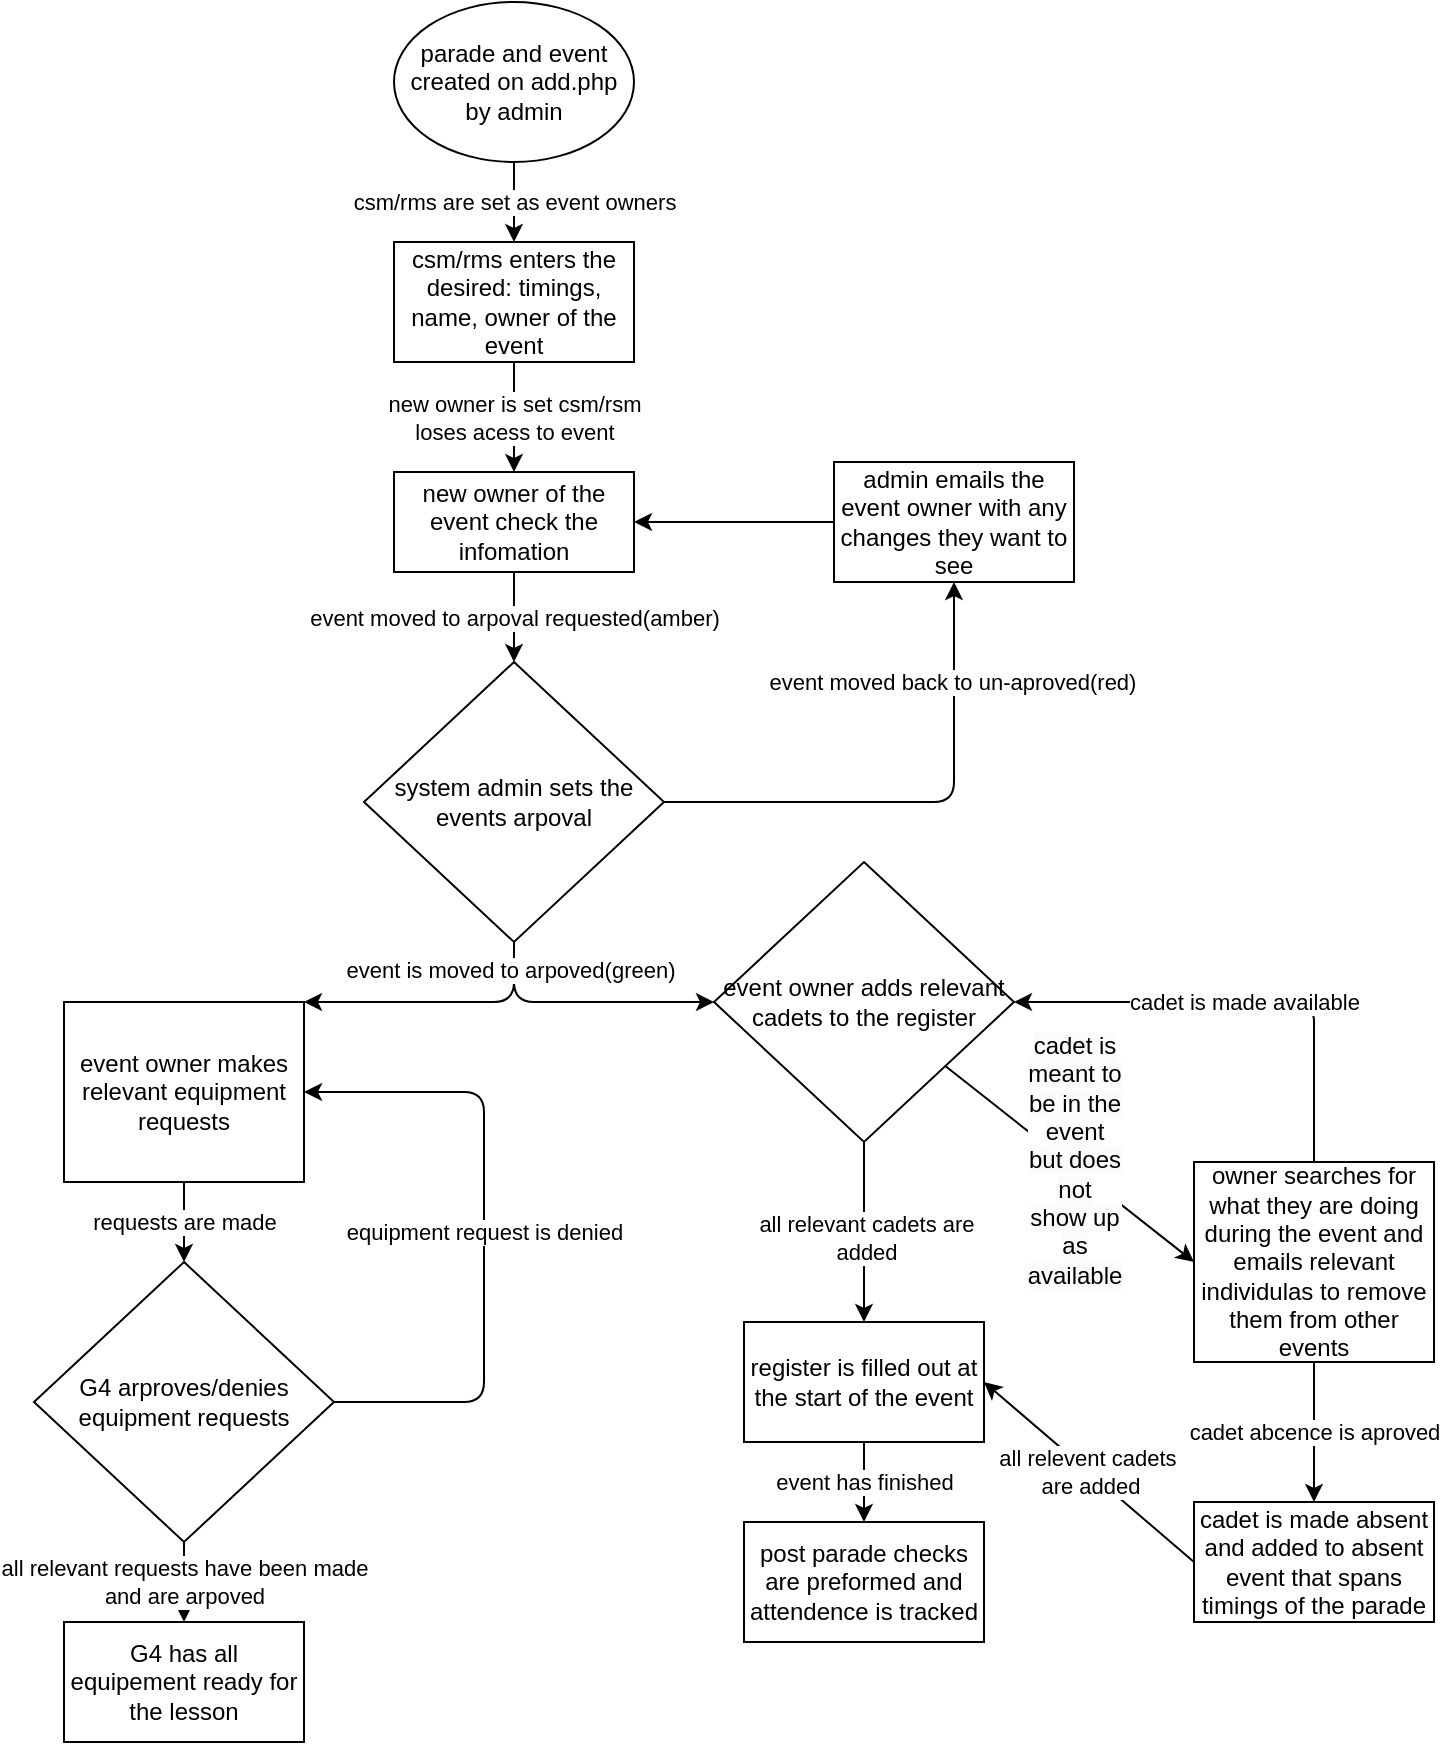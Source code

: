 <mxfile>
    <diagram id="wlMyQfS-WJy0izCqpQ2C" name="Page-1">
        <mxGraphModel dx="1012" dy="764" grid="1" gridSize="10" guides="1" tooltips="1" connect="1" arrows="1" fold="1" page="1" pageScale="1" pageWidth="850" pageHeight="1100" math="0" shadow="0">
            <root>
                <mxCell id="0"/>
                <mxCell id="1" parent="0"/>
                <mxCell id="13" value="csm/rms are set as event owners" style="edgeStyle=none;html=1;" parent="1" source="2" target="3" edge="1">
                    <mxGeometry relative="1" as="geometry"/>
                </mxCell>
                <mxCell id="2" value="parade and event created on add.php by admin" style="ellipse;whiteSpace=wrap;html=1;" parent="1" vertex="1">
                    <mxGeometry x="220" y="40" width="120" height="80" as="geometry"/>
                </mxCell>
                <mxCell id="12" value="&lt;font style=&quot;color: rgb(0, 0, 0);&quot;&gt;new owner is set csm/rsm&lt;/font&gt;&lt;div&gt;&lt;font style=&quot;color: rgb(0, 0, 0);&quot;&gt;loses acess to event&lt;/font&gt;&lt;/div&gt;" style="edgeStyle=none;html=1;" parent="1" source="3" target="4" edge="1">
                    <mxGeometry relative="1" as="geometry"/>
                </mxCell>
                <mxCell id="3" value="csm/rms enters the desired: timings, name, owner of the event" style="rounded=0;whiteSpace=wrap;html=1;" parent="1" vertex="1">
                    <mxGeometry x="220" y="160" width="120" height="60" as="geometry"/>
                </mxCell>
                <mxCell id="11" value="event moved to arpoval requested(amber)" style="edgeStyle=none;html=1;exitX=0.5;exitY=1;exitDx=0;exitDy=0;" parent="1" source="4" target="7" edge="1">
                    <mxGeometry relative="1" as="geometry"/>
                </mxCell>
                <mxCell id="4" value="new owner of the event check the infomation" style="rounded=0;whiteSpace=wrap;html=1;" parent="1" vertex="1">
                    <mxGeometry x="220" y="275" width="120" height="50" as="geometry"/>
                </mxCell>
                <mxCell id="9" value="" style="edgeStyle=none;html=1;entryX=0.5;entryY=1;entryDx=0;entryDy=0;exitX=1;exitY=0.5;exitDx=0;exitDy=0;" parent="1" source="7" target="8" edge="1">
                    <mxGeometry x="0.004" relative="1" as="geometry">
                        <mxPoint x="500" y="440" as="targetPoint"/>
                        <Array as="points">
                            <mxPoint x="500" y="440"/>
                        </Array>
                        <mxPoint as="offset"/>
                    </mxGeometry>
                </mxCell>
                <mxCell id="23" value="&lt;span&gt;&lt;font style=&quot;color: light-dark(rgb(0, 0, 0), rgb(255, 255, 255));&quot;&gt;event moved back to un-aproved(red)&lt;/font&gt;&lt;/span&gt;" style="edgeLabel;html=1;align=center;verticalAlign=middle;resizable=0;points=[];" parent="9" vertex="1" connectable="0">
                    <mxGeometry x="0.608" y="1" relative="1" as="geometry">
                        <mxPoint as="offset"/>
                    </mxGeometry>
                </mxCell>
                <mxCell id="29" style="edgeStyle=none;html=1;entryX=1;entryY=0;entryDx=0;entryDy=0;exitX=0.5;exitY=1;exitDx=0;exitDy=0;" parent="1" source="7" target="14" edge="1">
                    <mxGeometry relative="1" as="geometry">
                        <Array as="points">
                            <mxPoint x="280" y="540"/>
                        </Array>
                    </mxGeometry>
                </mxCell>
                <mxCell id="30" style="edgeStyle=none;html=1;entryX=0;entryY=0;entryDx=0;entryDy=0;exitX=0.5;exitY=1;exitDx=0;exitDy=0;" parent="1" source="7" edge="1">
                    <mxGeometry relative="1" as="geometry">
                        <mxPoint x="380" y="540" as="targetPoint"/>
                        <Array as="points">
                            <mxPoint x="280" y="540"/>
                        </Array>
                    </mxGeometry>
                </mxCell>
                <mxCell id="31" value="&lt;span style=&quot;&quot;&gt;&lt;font style=&quot;color: rgb(0, 0, 0);&quot;&gt;event is moved to arpoved(green)&lt;/font&gt;&lt;/span&gt;" style="edgeLabel;html=1;align=center;verticalAlign=middle;resizable=0;points=[];fontColor=default;" parent="30" vertex="1" connectable="0">
                    <mxGeometry x="-0.785" y="-2" relative="1" as="geometry">
                        <mxPoint as="offset"/>
                    </mxGeometry>
                </mxCell>
                <mxCell id="7" value="system admin sets the events arpoval" style="rhombus;whiteSpace=wrap;html=1;" parent="1" vertex="1">
                    <mxGeometry x="205" y="370" width="150" height="140" as="geometry"/>
                </mxCell>
                <mxCell id="10" style="edgeStyle=none;html=1;" parent="1" source="8" target="4" edge="1">
                    <mxGeometry relative="1" as="geometry"/>
                </mxCell>
                <mxCell id="8" value="admin emails the event owner with any changes they want to see" style="rounded=0;whiteSpace=wrap;html=1;" parent="1" vertex="1">
                    <mxGeometry x="440" y="270" width="120" height="60" as="geometry"/>
                </mxCell>
                <mxCell id="21" value="requests are made" style="edgeStyle=none;html=1;entryX=0.5;entryY=0;entryDx=0;entryDy=0;" parent="1" source="14" target="20" edge="1">
                    <mxGeometry relative="1" as="geometry"/>
                </mxCell>
                <mxCell id="14" value="event owner makes relevant equipment requests" style="rounded=0;whiteSpace=wrap;html=1;" parent="1" vertex="1">
                    <mxGeometry x="55" y="540" width="120" height="90" as="geometry"/>
                </mxCell>
                <mxCell id="22" value="equipment request is denied" style="edgeStyle=none;html=1;entryX=1;entryY=0.5;entryDx=0;entryDy=0;exitX=1;exitY=0.5;exitDx=0;exitDy=0;" parent="1" source="20" target="14" edge="1">
                    <mxGeometry relative="1" as="geometry">
                        <Array as="points">
                            <mxPoint x="265" y="740"/>
                            <mxPoint x="265" y="585"/>
                        </Array>
                    </mxGeometry>
                </mxCell>
                <mxCell id="32" value="&lt;font style=&quot;color: rgb(0, 0, 0);&quot;&gt;all relevant requests have been made&lt;/font&gt;&lt;div&gt;&lt;font style=&quot;color: rgb(0, 0, 0);&quot;&gt;and are arpoved&lt;/font&gt;&lt;/div&gt;" style="edgeStyle=none;html=1;" parent="1" source="20" edge="1">
                    <mxGeometry relative="1" as="geometry">
                        <mxPoint x="115" y="850" as="targetPoint"/>
                        <mxPoint as="offset"/>
                    </mxGeometry>
                </mxCell>
                <mxCell id="20" value="&lt;span&gt;&lt;font style=&quot;color: light-dark(rgb(0, 0, 0), rgb(255, 255, 255));&quot;&gt;G4 arproves/denies equipment requests&lt;/font&gt;&lt;/span&gt;" style="rhombus;whiteSpace=wrap;html=1;" parent="1" vertex="1">
                    <mxGeometry x="40" y="670" width="150" height="140" as="geometry"/>
                </mxCell>
                <mxCell id="33" value="G4 has all equipement ready for the lesson" style="rounded=0;whiteSpace=wrap;html=1;" parent="1" vertex="1">
                    <mxGeometry x="55" y="850" width="120" height="60" as="geometry"/>
                </mxCell>
                <mxCell id="44" value="&lt;span style=&quot;color: rgb(0, 0, 0); font-family: Helvetica; font-size: 12px; font-style: normal; font-variant-ligatures: normal; font-variant-caps: normal; font-weight: 400; letter-spacing: normal; orphans: 2; text-align: center; text-indent: 0px; text-transform: none; widows: 2; word-spacing: 0px; -webkit-text-stroke-width: 0px; white-space: normal; background-color: rgb(251, 251, 251); text-decoration-thickness: initial; text-decoration-style: initial; text-decoration-color: initial; display: inline !important; float: none;&quot;&gt;cadet is meant to be in the event but does not show up as available&lt;/span&gt;" style="edgeStyle=none;html=1;entryX=0;entryY=0.5;entryDx=0;entryDy=0;" parent="1" source="35" target="42" edge="1">
                    <mxGeometry x="0.005" y="3" relative="1" as="geometry">
                        <mxPoint as="offset"/>
                    </mxGeometry>
                </mxCell>
                <mxCell id="46" style="edgeStyle=none;html=1;exitX=0.5;exitY=1;exitDx=0;exitDy=0;entryX=0.5;entryY=0;entryDx=0;entryDy=0;" edge="1" parent="1" source="35" target="47">
                    <mxGeometry relative="1" as="geometry">
                        <mxPoint x="430" y="720" as="targetPoint"/>
                        <mxPoint x="432.996" y="618.13" as="sourcePoint"/>
                    </mxGeometry>
                </mxCell>
                <mxCell id="48" value="&lt;font style=&quot;color: rgb(0, 0, 0);&quot;&gt;all relevant cadets are&lt;/font&gt;&lt;div&gt;&lt;font style=&quot;color: rgb(0, 0, 0);&quot;&gt;added&lt;/font&gt;&lt;/div&gt;" style="edgeLabel;html=1;align=center;verticalAlign=middle;resizable=0;points=[];" vertex="1" connectable="0" parent="46">
                    <mxGeometry x="0.061" y="1" relative="1" as="geometry">
                        <mxPoint as="offset"/>
                    </mxGeometry>
                </mxCell>
                <mxCell id="35" value="&lt;span&gt;&lt;font style=&quot;color: light-dark(rgb(0, 0, 0), rgb(255, 255, 255));&quot;&gt;event owner adds relevant cadets to the register&lt;/font&gt;&lt;/span&gt;" style="rhombus;whiteSpace=wrap;html=1;" parent="1" vertex="1">
                    <mxGeometry x="380" y="470" width="150" height="140" as="geometry"/>
                </mxCell>
                <mxCell id="45" value="cadet is made available" style="edgeStyle=none;html=1;entryX=1;entryY=0.5;entryDx=0;entryDy=0;" edge="1" parent="1" source="42" target="35">
                    <mxGeometry relative="1" as="geometry">
                        <Array as="points">
                            <mxPoint x="680" y="540"/>
                        </Array>
                    </mxGeometry>
                </mxCell>
                <mxCell id="52" value="cadet abcence is aproved" style="edgeStyle=none;html=1;" edge="1" parent="1" source="42" target="51">
                    <mxGeometry relative="1" as="geometry"/>
                </mxCell>
                <mxCell id="42" value="owner searches for what they are doing during the event and emails relevant individulas to remove them from other events" style="rounded=0;whiteSpace=wrap;html=1;" parent="1" vertex="1">
                    <mxGeometry x="620" y="620" width="120" height="100" as="geometry"/>
                </mxCell>
                <mxCell id="50" value="event has finished" style="edgeStyle=none;html=1;" edge="1" parent="1" source="47" target="49">
                    <mxGeometry relative="1" as="geometry"/>
                </mxCell>
                <mxCell id="47" value="register is filled out at the start of the event" style="rounded=0;whiteSpace=wrap;html=1;" vertex="1" parent="1">
                    <mxGeometry x="395" y="700" width="120" height="60" as="geometry"/>
                </mxCell>
                <mxCell id="49" value="post parade checks are preformed and attendence is tracked" style="rounded=0;whiteSpace=wrap;html=1;" vertex="1" parent="1">
                    <mxGeometry x="395" y="800" width="120" height="60" as="geometry"/>
                </mxCell>
                <mxCell id="54" value="&lt;font style=&quot;color: rgb(0, 0, 0);&quot;&gt;all relevent cadets&amp;nbsp;&lt;/font&gt;&lt;div&gt;&lt;font style=&quot;color: rgb(0, 0, 0);&quot;&gt;are added&lt;/font&gt;&lt;/div&gt;" style="edgeStyle=none;html=1;entryX=1;entryY=0.5;entryDx=0;entryDy=0;exitX=0;exitY=0.5;exitDx=0;exitDy=0;" edge="1" parent="1" source="51" target="47">
                    <mxGeometry x="-0.01" relative="1" as="geometry">
                        <mxPoint as="offset"/>
                    </mxGeometry>
                </mxCell>
                <mxCell id="51" value="cadet is made absent and added to absent event that spans timings of the parade" style="rounded=0;whiteSpace=wrap;html=1;" vertex="1" parent="1">
                    <mxGeometry x="620" y="790" width="120" height="60" as="geometry"/>
                </mxCell>
            </root>
        </mxGraphModel>
    </diagram>
</mxfile>